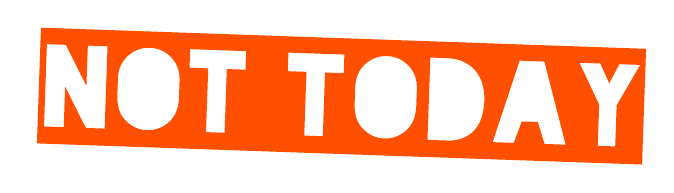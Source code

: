 \definecolor{cfe5000}{RGB}{254,80,0}

\begin{tikzpicture}[%
  y=0.80pt, x=0.80pt, 
  yscale=-0.5, xscale=0.5, 
  inner sep=0pt, outer sep=0pt,
]

  \path[%
    fill=cfe5000, line join=miter, line cap=butt, miter limit=10.00, 
    nonzero rule, line width=0.400pt,
  ] 
    (660.483,575.516) -- (659.209,611.994) --
    (640.595,574.822) -- (623.505,574.225) -- (620.909,648.579) --
    (638.698,649.201) -- (639.975,612.623) -- (658.686,649.899) --
    (675.675,650.492) -- (678.272,576.137) -- cycle(614.471,663.864) --
    (618.122,559.328) -- (1164.789,578.418) -- (1161.138,682.954) --
    cycle(743.375,605.827) .. controls (743.427,602.427) and
    (742.91,599.107) .. (741.822,595.867) .. controls (740.734,592.627) and
    (739.035,589.699) .. (736.725,587.084) .. controls (734.094,584.124) and
    (731.056,581.816) .. (727.611,580.162) .. controls (724.167,578.507) and
    (720.48,577.611) .. (716.548,577.474) -- (716.449,577.471) .. controls
    (712.518,577.334) and (708.793,577.971) .. (705.275,579.382) .. controls
    (701.757,580.793) and (698.549,582.883) .. (695.65,585.65) .. controls
    (693.23,588.1) and (691.33,590.952) .. (689.948,594.206) .. controls
    (688.567,597.46) and (687.821,600.686) .. (687.709,603.884) --
    (687.102,621.273) .. controls (687.029,625.273) and (687.481,629.058) ..
    (688.457,632.628) .. controls (689.433,636.197) and (691.171,639.426) ..
    (693.672,642.315) .. controls (696.37,645.278) and (699.441,647.587) ..
    (702.886,649.241) .. controls (706.33,650.896) and (709.984,651.79) ..
    (713.849,651.925) -- (713.948,651.928) .. controls (717.879,652.066) and
    (721.621,651.429) .. (725.172,650.019) .. controls (728.723,648.609) and
    (731.916,646.486) .. (734.75,643.649) .. controls (737.513,640.944) and
    (739.509,637.762) .. (740.737,634.102) .. controls (741.965,630.443) and
    (742.643,626.814) .. (742.768,623.217) -- cycle(803.495,580.51) --
    (752.926,578.744) -- (752.34,595.534) -- (769.23,596.124) --
    (767.22,653.689) -- (784.009,654.275) -- (786.019,596.71) --
    (802.909,597.3) -- cycle(892.241,583.609) -- (841.672,581.843) --
    (841.086,598.633) -- (857.976,599.223) -- (855.965,656.788) --
    (872.755,657.374) -- (874.765,599.809) -- (891.655,600.399) --
    cycle(957.745,613.313) .. controls (957.797,609.913) and
    (957.279,606.593) .. (956.191,603.353) .. controls (955.104,600.113) and
    (953.405,597.185) .. (951.095,594.57) .. controls (948.463,591.61) and
    (945.425,589.302) .. (941.981,587.648) .. controls (938.536,585.993) and
    (934.849,585.097) .. (930.918,584.96) -- (930.818,584.957) .. controls
    (926.887,584.819) and (923.162,585.457) .. (919.644,586.868) .. controls
    (916.126,588.279) and (912.918,590.369) .. (910.02,593.136) .. controls
    (907.599,595.586) and (905.699,598.438) .. (904.318,601.692) .. controls
    (902.937,604.946) and (902.19,608.172) .. (902.078,611.37) --
    (901.471,628.759) .. controls (901.398,632.759) and (901.85,636.544) ..
    (902.826,640.114) .. controls (903.802,643.683) and (905.54,646.912) ..
    (908.041,649.801) .. controls (910.739,652.764) and (913.81,655.073) ..
    (917.255,656.727) .. controls (920.699,658.382) and (924.354,659.276) ..
    (928.218,659.411) -- (928.318,659.414) .. controls (932.249,659.552) and
    (935.99,658.915) .. (939.541,657.505) .. controls (943.093,656.095) and
    (946.285,653.971) .. (949.119,651.135) .. controls (951.882,648.43) and
    (953.878,645.248) .. (955.106,641.588) .. controls (956.335,637.929) and
    (957.012,634.301) .. (957.137,630.703) -- cycle(1018.665,625.247) ..
    controls (1018.849,619.983) and (1018.288,615.044) .. (1016.981,610.429)
    .. controls (1015.675,605.814) and (1013.614,601.806) ..
    (1010.797,598.406) .. controls (1007.981,595.005) and (1004.407,592.279)
    .. (1000.076,590.227) .. controls (995.745,588.174) and
    (990.681,587.047) .. (984.885,586.844) -- (969.894,586.321) --
    (967.298,660.676) -- (984.487,661.276) .. controls (990.55,661.487) and
    (995.715,660.667) .. (999.982,658.815) .. controls (1004.25,656.963)
    and (1007.742,654.383) .. (1010.459,651.076) .. controls
    (1013.176,647.769) and (1015.179,643.886) .. (1016.469,639.429) ..
    controls (1017.759,634.971) and (1018.491,630.244) .. (1018.665,625.247)
    -- cycle(1067.021,644.546) -- (1073.033,664.368) -- (1092.121,665.034)
    -- (1072.931,589.919) -- (1050.545,589.137) -- (1026.162,662.731) --
    (1045.25,663.398) -- (1052.53,644.04) -- cycle(1159.478,592.941) --
    (1140.69,592.285) -- (1131.481,609.574) -- (1123.4,591.681) --
    (1104.612,591.025) -- (1122.402,628.869) -- (1121.104,666.047) --
    (1136.894,666.598) -- (1138.192,629.421) -- cycle;

\end{tikzpicture}

% vim: set et sts=0 ts=2 sw=2 sr ft=tex:
